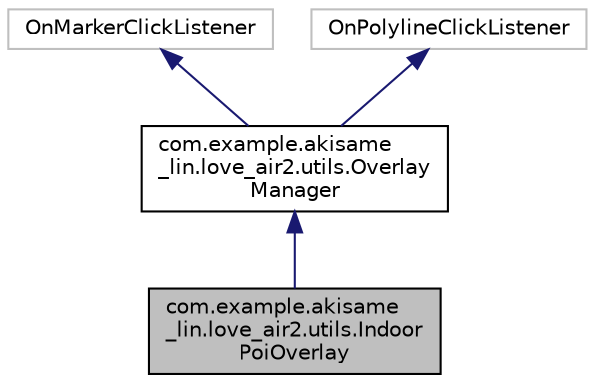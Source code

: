 digraph "com.example.akisame_lin.love_air2.utils.IndoorPoiOverlay"
{
 // LATEX_PDF_SIZE
  edge [fontname="Helvetica",fontsize="10",labelfontname="Helvetica",labelfontsize="10"];
  node [fontname="Helvetica",fontsize="10",shape=record];
  Node0 [label="com.example.akisame\l_lin.love_air2.utils.Indoor\lPoiOverlay",height=0.2,width=0.4,color="black", fillcolor="grey75", style="filled", fontcolor="black",tooltip=" "];
  Node1 -> Node0 [dir="back",color="midnightblue",fontsize="10",style="solid",fontname="Helvetica"];
  Node1 [label="com.example.akisame\l_lin.love_air2.utils.Overlay\lManager",height=0.2,width=0.4,color="black", fillcolor="white", style="filled",URL="$classcom_1_1example_1_1akisame__lin_1_1love__air2_1_1utils_1_1_overlay_manager.html",tooltip=" "];
  Node2 -> Node1 [dir="back",color="midnightblue",fontsize="10",style="solid",fontname="Helvetica"];
  Node2 [label="OnMarkerClickListener",height=0.2,width=0.4,color="grey75", fillcolor="white", style="filled",tooltip=" "];
  Node3 -> Node1 [dir="back",color="midnightblue",fontsize="10",style="solid",fontname="Helvetica"];
  Node3 [label="OnPolylineClickListener",height=0.2,width=0.4,color="grey75", fillcolor="white", style="filled",tooltip=" "];
}

